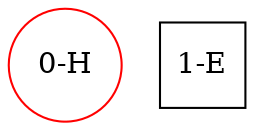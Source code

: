 graph ProteinGraph {
    0 [label="0-H" shape=circle color=red];
    1 [label="1-E" shape=square color=black];
}
